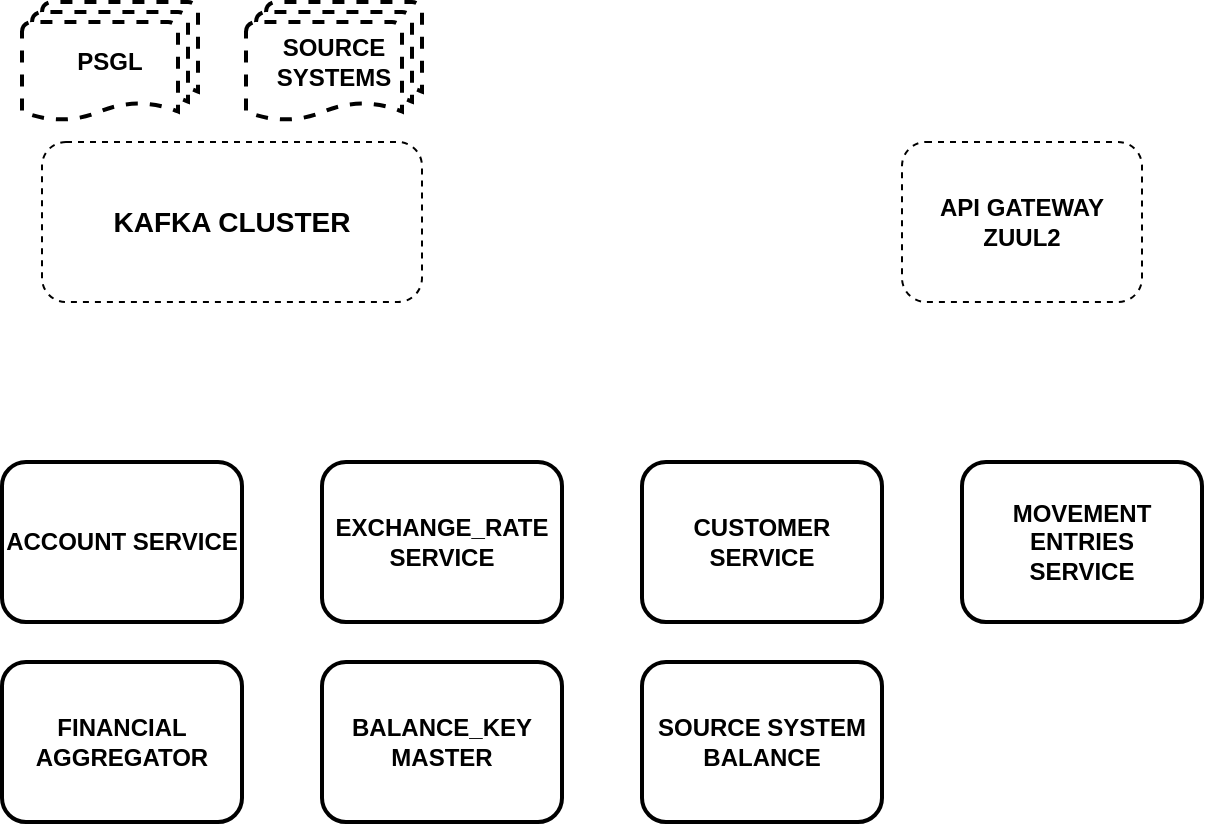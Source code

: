 <mxfile pages="1" version="11.2.2" type="github"><diagram id="vtivi0a4cqGz-XkjB8cN" name="Page-1"><mxGraphModel dx="946" dy="564" grid="1" gridSize="10" guides="1" tooltips="1" connect="1" arrows="1" fold="1" page="1" pageScale="1" pageWidth="827" pageHeight="1169" math="0" shadow="0"><root><mxCell id="0"/><mxCell id="1" parent="0"/><mxCell id="q_hI32JW0z2Q12_HPcQ8-2" value="&lt;font style=&quot;font-size: 14px&quot;&gt;&lt;b&gt;KAFKA CLUSTER&lt;/b&gt;&lt;/font&gt;" style="rounded=1;whiteSpace=wrap;html=1;dashed=1;" vertex="1" parent="1"><mxGeometry x="100" y="80" width="190" height="80" as="geometry"/></mxCell><mxCell id="q_hI32JW0z2Q12_HPcQ8-3" value="&lt;b&gt;ACCOUNT SERVICE&lt;/b&gt;" style="rounded=1;whiteSpace=wrap;html=1;strokeWidth=2;" vertex="1" parent="1"><mxGeometry x="80" y="240" width="120" height="80" as="geometry"/></mxCell><mxCell id="q_hI32JW0z2Q12_HPcQ8-4" value="&lt;b&gt;EXCHANGE_RATE&lt;br&gt;SERVICE&lt;/b&gt;" style="rounded=1;whiteSpace=wrap;html=1;strokeWidth=2;" vertex="1" parent="1"><mxGeometry x="240" y="240" width="120" height="80" as="geometry"/></mxCell><mxCell id="q_hI32JW0z2Q12_HPcQ8-5" value="&lt;b&gt;API GATEWAY&lt;br&gt;ZUUL2&lt;br&gt;&lt;/b&gt;" style="rounded=1;whiteSpace=wrap;html=1;strokeWidth=1;dashed=1;" vertex="1" parent="1"><mxGeometry x="530" y="80" width="120" height="80" as="geometry"/></mxCell><mxCell id="q_hI32JW0z2Q12_HPcQ8-7" value="&lt;b&gt;PSGL&lt;/b&gt;" style="strokeWidth=2;html=1;shape=mxgraph.flowchart.multi-document;whiteSpace=wrap;dashed=1;" vertex="1" parent="1"><mxGeometry x="90" y="10" width="88" height="60" as="geometry"/></mxCell><mxCell id="q_hI32JW0z2Q12_HPcQ8-8" value="&lt;b&gt;SOURCE SYSTEMS&lt;/b&gt;" style="strokeWidth=2;html=1;shape=mxgraph.flowchart.multi-document;whiteSpace=wrap;dashed=1;" vertex="1" parent="1"><mxGeometry x="202" y="10" width="88" height="60" as="geometry"/></mxCell><mxCell id="q_hI32JW0z2Q12_HPcQ8-9" value="&lt;b&gt;CUSTOMER SERVICE&lt;/b&gt;" style="rounded=1;whiteSpace=wrap;html=1;strokeWidth=2;" vertex="1" parent="1"><mxGeometry x="400" y="240" width="120" height="80" as="geometry"/></mxCell><mxCell id="q_hI32JW0z2Q12_HPcQ8-10" value="&lt;b&gt;MOVEMENT ENTRIES&lt;br&gt;SERVICE&lt;/b&gt;" style="rounded=1;whiteSpace=wrap;html=1;strokeWidth=2;" vertex="1" parent="1"><mxGeometry x="560" y="240" width="120" height="80" as="geometry"/></mxCell><mxCell id="q_hI32JW0z2Q12_HPcQ8-11" value="&lt;b&gt;FINANCIAL AGGREGATOR&lt;/b&gt;" style="rounded=1;whiteSpace=wrap;html=1;strokeWidth=2;" vertex="1" parent="1"><mxGeometry x="80" y="340" width="120" height="80" as="geometry"/></mxCell><mxCell id="q_hI32JW0z2Q12_HPcQ8-12" value="&lt;b&gt;BALANCE_KEY MASTER&lt;/b&gt;" style="rounded=1;whiteSpace=wrap;html=1;strokeWidth=2;" vertex="1" parent="1"><mxGeometry x="240" y="340" width="120" height="80" as="geometry"/></mxCell><mxCell id="q_hI32JW0z2Q12_HPcQ8-13" value="&lt;b&gt;SOURCE SYSTEM BALANCE &lt;br&gt;&lt;/b&gt;" style="rounded=1;whiteSpace=wrap;html=1;strokeWidth=2;" vertex="1" parent="1"><mxGeometry x="400" y="340" width="120" height="80" as="geometry"/></mxCell></root></mxGraphModel></diagram></mxfile>